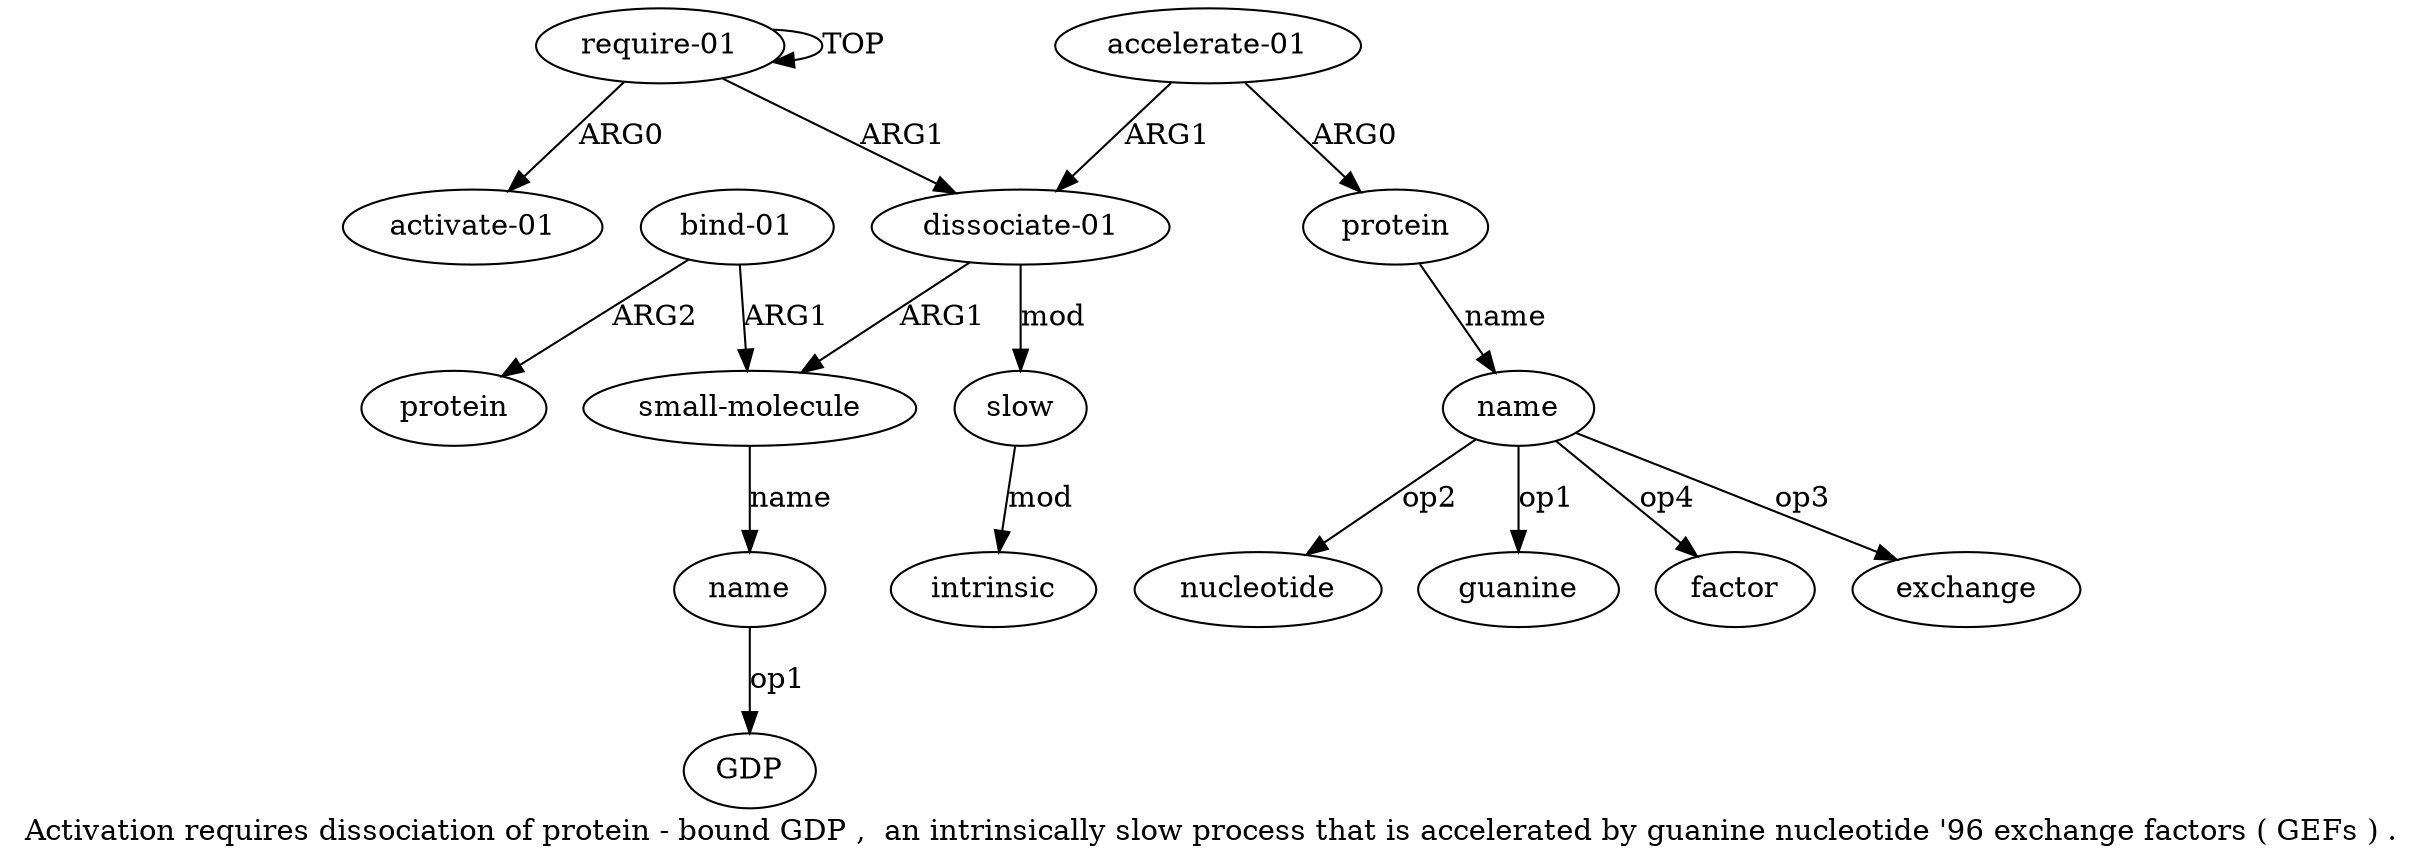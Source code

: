 digraph  {
	graph [label="Activation requires dissociation of protein - bound GDP ,  an intrinsically slow process that is accelerated by guanine nucleotide '\
96 exchange factors ( GEFs ) ."];
	node [label="\N"];
	"a4 GDP"	 [color=black,
		gold_ind=-1,
		gold_label=GDP,
		label=GDP,
		test_ind=-1,
		test_label=GDP];
	a11	 [color=black,
		gold_ind=11,
		gold_label=name,
		label=name,
		test_ind=11,
		test_label=name];
	"a11 factor"	 [color=black,
		gold_ind=-1,
		gold_label=factor,
		label=factor,
		test_ind=-1,
		test_label=factor];
	a11 -> "a11 factor" [key=0,
	color=black,
	gold_label=op4,
	label=op4,
	test_label=op4];
"a11 exchange" [color=black,
	gold_ind=-1,
	gold_label=exchange,
	label=exchange,
	test_ind=-1,
	test_label=exchange];
a11 -> "a11 exchange" [key=0,
color=black,
gold_label=op3,
label=op3,
test_label=op3];
"a11 nucleotide" [color=black,
gold_ind=-1,
gold_label=nucleotide,
label=nucleotide,
test_ind=-1,
test_label=nucleotide];
a11 -> "a11 nucleotide" [key=0,
color=black,
gold_label=op2,
label=op2,
test_label=op2];
"a11 guanine" [color=black,
gold_ind=-1,
gold_label=guanine,
label=guanine,
test_ind=-1,
test_label=guanine];
a11 -> "a11 guanine" [key=0,
color=black,
gold_label=op1,
label=op1,
test_label=op1];
a10 [color=black,
gold_ind=10,
gold_label=protein,
label=protein,
test_ind=10,
test_label=protein];
a10 -> a11 [key=0,
color=black,
gold_label=name,
label=name,
test_label=name];
a1 [color=black,
gold_ind=1,
gold_label="activate-01",
label="activate-01",
test_ind=1,
test_label="activate-01"];
a0 [color=black,
gold_ind=0,
gold_label="require-01",
label="require-01",
test_ind=0,
test_label="require-01"];
a0 -> a1 [key=0,
color=black,
gold_label=ARG0,
label=ARG0,
test_label=ARG0];
a0 -> a0 [key=0,
color=black,
gold_label=TOP,
label=TOP,
test_label=TOP];
a2 [color=black,
gold_ind=2,
gold_label="dissociate-01",
label="dissociate-01",
test_ind=2,
test_label="dissociate-01"];
a0 -> a2 [key=0,
color=black,
gold_label=ARG1,
label=ARG1,
test_label=ARG1];
a3 [color=black,
gold_ind=3,
gold_label="small-molecule",
label="small-molecule",
test_ind=3,
test_label="small-molecule"];
a4 [color=black,
gold_ind=4,
gold_label=name,
label=name,
test_ind=4,
test_label=name];
a3 -> a4 [key=0,
color=black,
gold_label=name,
label=name,
test_label=name];
a2 -> a3 [key=0,
color=black,
gold_label=ARG1,
label=ARG1,
test_label=ARG1];
a7 [color=black,
gold_ind=7,
gold_label=slow,
label=slow,
test_ind=7,
test_label=slow];
a2 -> a7 [key=0,
color=black,
gold_label=mod,
label=mod,
test_label=mod];
a5 [color=black,
gold_ind=5,
gold_label="bind-01",
label="bind-01",
test_ind=5,
test_label="bind-01"];
a5 -> a3 [key=0,
color=black,
gold_label=ARG1,
label=ARG1,
test_label=ARG1];
a6 [color=black,
gold_ind=6,
gold_label=protein,
label=protein,
test_ind=6,
test_label=protein];
a5 -> a6 [key=0,
color=black,
gold_label=ARG2,
label=ARG2,
test_label=ARG2];
a4 -> "a4 GDP" [key=0,
color=black,
gold_label=op1,
label=op1,
test_label=op1];
a8 [color=black,
gold_ind=8,
gold_label=intrinsic,
label=intrinsic,
test_ind=8,
test_label=intrinsic];
a7 -> a8 [key=0,
color=black,
gold_label=mod,
label=mod,
test_label=mod];
a9 [color=black,
gold_ind=9,
gold_label="accelerate-01",
label="accelerate-01",
test_ind=9,
test_label="accelerate-01"];
a9 -> a10 [key=0,
color=black,
gold_label=ARG0,
label=ARG0,
test_label=ARG0];
a9 -> a2 [key=0,
color=black,
gold_label=ARG1,
label=ARG1,
test_label=ARG1];
}
